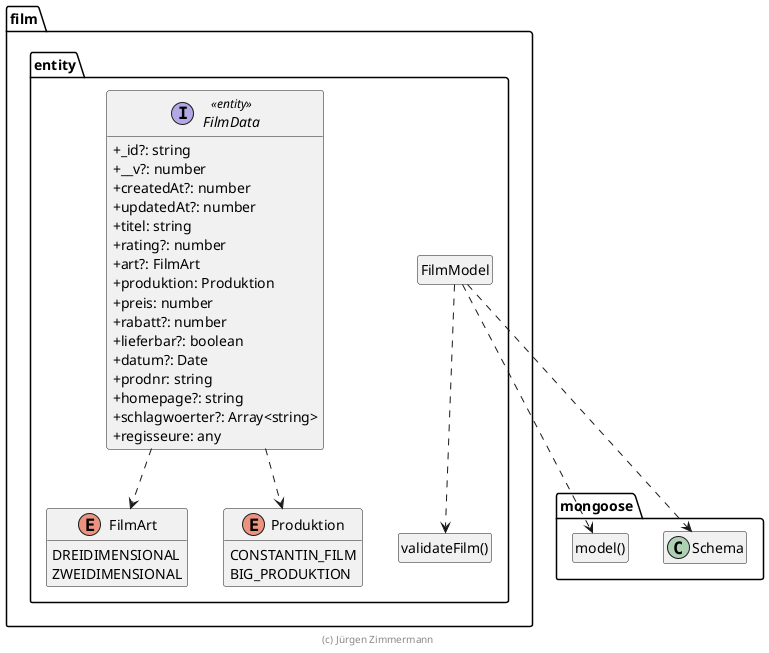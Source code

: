 ' Copyright (C) 2019 - present Juergen Zimmermann, Hochschule Karlsruhe
'
' This program is free software: you can redistribute it and/or modify
' it under the terms of the GNU General Public License as published by
' the Free Software Foundation, either version 3 of the License, or
' (at your option) any later version.
'
' This program is distributed in the hope that it will be useful,
' but WITHOUT ANY WARRANTY; without even the implied warranty of
' MERCHANTABILITY or FITNESS FOR A PARTICULAR PURPOSE.  See the
' GNU General Public License for more details.
'
' You should have received a copy of the GNU General Public License
' along with this program.  If not, see <http://www.gnu.org/licenses/>.
@startuml Anwendungskern

!pragma useNewPackage
skinparam classAttributeIconSize 0
skinparam componentStyle uml2

package mongoose {
  class Schema

  class "model()" as model
  hide model circle
}

package film.entity {
  class "validateFilm()" as validateFilm
  hide validateFilm circle

  class FilmModel
  hide FilmModel circle

  FilmModel ..> Schema
  FilmModel ..> model
  FilmModel ..> validateFilm

  FilmData ..> FilmArt
  FilmData ..> Produktion

  enum FilmArt {
    DREIDIMENSIONAL
    ZWEIDIMENSIONAL
  }

  enum Produktion {
    CONSTANTIN_FILM
    BIG_PRODUKTION
  }

  interface FilmData <<entity>> {
    + _id?: string
    + __v?: number
    + createdAt?: number
    + updatedAt?: number
    + titel: string
    + rating?: number
    + art?: FilmArt
    + produktion: Produktion
    + preis: number
    + rabatt?: number
    + lieferbar?: boolean
    + datum?: Date
    + prodnr: string
    + homepage?: string
    + schlagwoerter?: Array<string>
    + regisseure: any
  }
}

hide empty members

footer (c) Jürgen Zimmermann

@enduml
